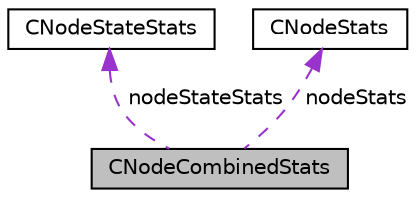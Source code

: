 digraph "CNodeCombinedStats"
{
  edge [fontname="Helvetica",fontsize="10",labelfontname="Helvetica",labelfontsize="10"];
  node [fontname="Helvetica",fontsize="10",shape=record];
  Node1 [label="CNodeCombinedStats",height=0.2,width=0.4,color="black", fillcolor="grey75", style="filled", fontcolor="black"];
  Node2 -> Node1 [dir="back",color="darkorchid3",fontsize="10",style="dashed",label=" nodeStateStats" ,fontname="Helvetica"];
  Node2 [label="CNodeStateStats",height=0.2,width=0.4,color="black", fillcolor="white", style="filled",URL="$d3/d00/struct_c_node_state_stats.html"];
  Node3 -> Node1 [dir="back",color="darkorchid3",fontsize="10",style="dashed",label=" nodeStats" ,fontname="Helvetica"];
  Node3 [label="CNodeStats",height=0.2,width=0.4,color="black", fillcolor="white", style="filled",URL="$d4/dcb/class_c_node_stats.html"];
}
